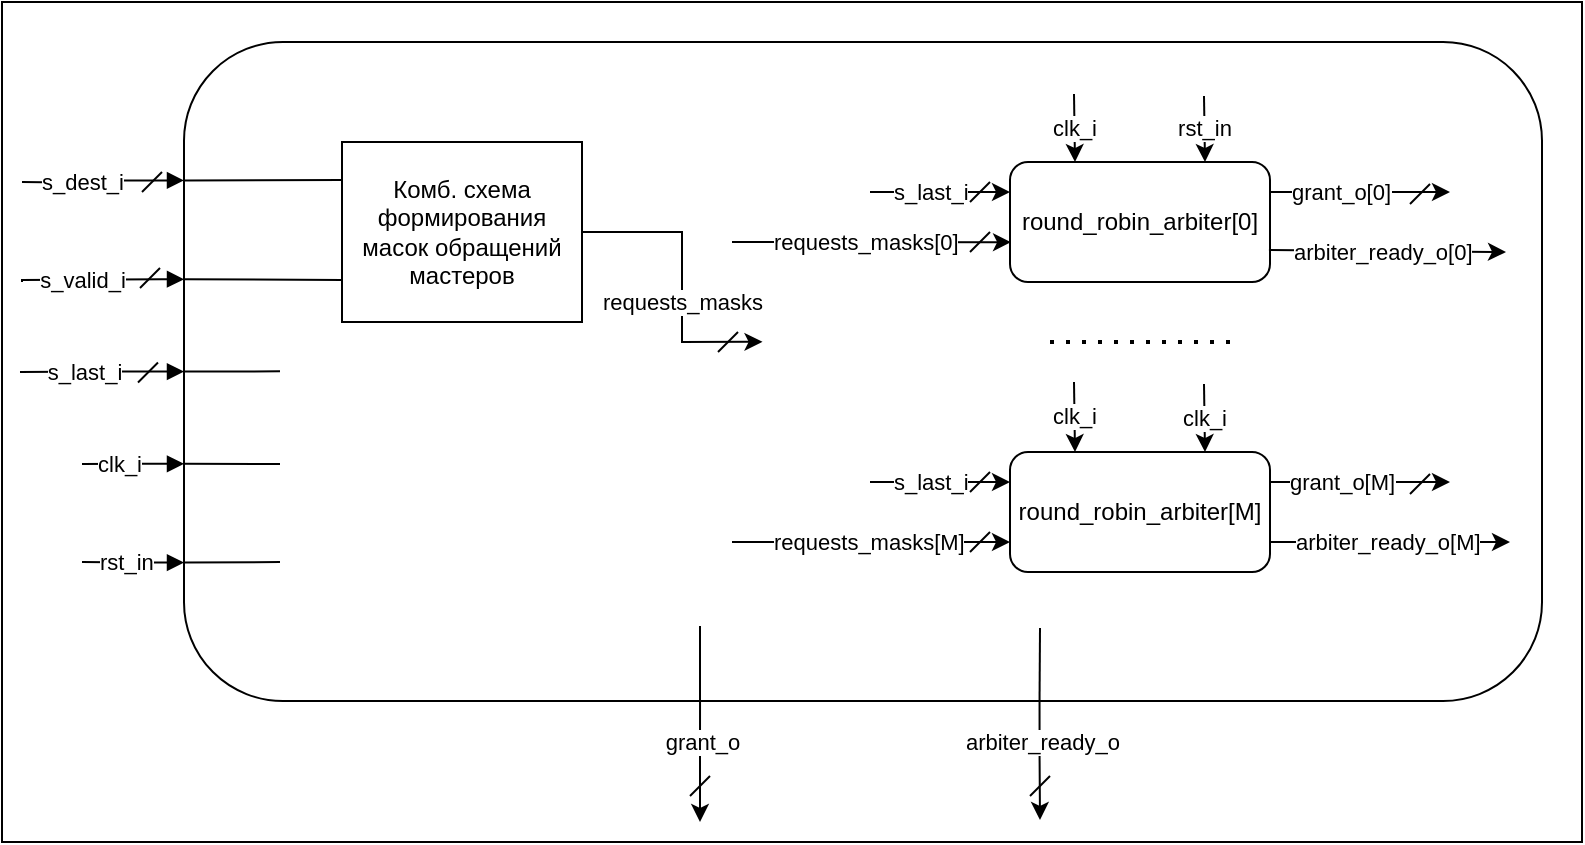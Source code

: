 <mxfile version="24.2.5" type="device">
  <diagram name="Страница — 1" id="R-_pO3hd1xRywgZBRAXJ">
    <mxGraphModel dx="1586" dy="879" grid="1" gridSize="10" guides="1" tooltips="1" connect="1" arrows="1" fold="1" page="1" pageScale="1" pageWidth="1169" pageHeight="827" math="0" shadow="0">
      <root>
        <mxCell id="0" />
        <mxCell id="1" parent="0" />
        <mxCell id="ug-LyqNEYezVAdLjTwy0-1" value="" style="rounded=0;whiteSpace=wrap;html=1;" vertex="1" parent="1">
          <mxGeometry x="220" y="30" width="790" height="420" as="geometry" />
        </mxCell>
        <mxCell id="71FFQvNIRMbEX1_aDchm-4" value="clk_i" style="edgeStyle=orthogonalEdgeStyle;rounded=0;orthogonalLoop=1;jettySize=auto;html=1;exitX=0;exitY=0.64;exitDx=0;exitDy=0;exitPerimeter=0;startArrow=block;startFill=1;endArrow=none;endFill=0;align=left;" parent="1" source="71FFQvNIRMbEX1_aDchm-7" edge="1">
          <mxGeometry x="0.755" relative="1" as="geometry">
            <mxPoint x="260" y="261" as="targetPoint" />
            <mxPoint as="offset" />
          </mxGeometry>
        </mxCell>
        <mxCell id="71FFQvNIRMbEX1_aDchm-5" value="arbiter_ready_o" style="edgeStyle=orthogonalEdgeStyle;rounded=0;orthogonalLoop=1;jettySize=auto;html=1;exitX=0.63;exitY=1;exitDx=0;exitDy=0;exitPerimeter=0;" parent="1" source="71FFQvNIRMbEX1_aDchm-7" edge="1">
          <mxGeometry x="-0.319" y="1" relative="1" as="geometry">
            <mxPoint x="739" y="439" as="targetPoint" />
            <mxPoint as="offset" />
          </mxGeometry>
        </mxCell>
        <mxCell id="71FFQvNIRMbEX1_aDchm-6" value="grant_o" style="edgeStyle=orthogonalEdgeStyle;rounded=0;orthogonalLoop=1;jettySize=auto;html=1;exitX=0.38;exitY=1;exitDx=0;exitDy=0;exitPerimeter=0;" parent="1" source="71FFQvNIRMbEX1_aDchm-7" edge="1">
          <mxGeometry x="-0.339" y="1" relative="1" as="geometry">
            <mxPoint x="569" y="440" as="targetPoint" />
            <mxPoint as="offset" />
          </mxGeometry>
        </mxCell>
        <mxCell id="71FFQvNIRMbEX1_aDchm-7" value="" style="rounded=1;whiteSpace=wrap;html=1;points=[[0,0,0,0,0],[0,0.21,0,0,0],[0,0.36,0,0,0],[0,0.5,0,0,0],[0,0.64,0,0,0],[0,0.79,0,0,0],[0,1,0,0,0],[0.25,0,0,0,0],[0.25,1,0,0,0],[0.38,1,0,0,0],[0.5,0,0,0,0],[0.5,1,0,0,0],[0.63,1,0,0,0],[0.75,0,0,0,0],[0.75,1,0,0,0],[1,0,0,0,0],[1,0.25,0,0,0],[1,0.5,0,0,0],[1,0.75,0,0,0],[1,1,0,0,0]];fillColor=none;" parent="1" vertex="1">
          <mxGeometry x="311" y="50" width="679" height="329.5" as="geometry" />
        </mxCell>
        <mxCell id="71FFQvNIRMbEX1_aDchm-8" value="rst_in" style="edgeStyle=orthogonalEdgeStyle;rounded=0;orthogonalLoop=1;jettySize=auto;html=1;exitX=0;exitY=0.79;exitDx=0;exitDy=0;exitPerimeter=0;startArrow=block;startFill=1;endArrow=none;endFill=0;align=left;" parent="1" source="71FFQvNIRMbEX1_aDchm-7" edge="1">
          <mxGeometry x="0.742" relative="1" as="geometry">
            <mxPoint x="260" y="310" as="targetPoint" />
            <mxPoint x="321" y="331.5" as="sourcePoint" />
            <mxPoint as="offset" />
          </mxGeometry>
        </mxCell>
        <mxCell id="71FFQvNIRMbEX1_aDchm-9" value="s_dest_i" style="edgeStyle=orthogonalEdgeStyle;rounded=0;orthogonalLoop=1;jettySize=auto;html=1;startArrow=block;startFill=1;endArrow=none;endFill=0;exitX=0;exitY=0.21;exitDx=0;exitDy=0;exitPerimeter=0;" parent="1" source="71FFQvNIRMbEX1_aDchm-7" edge="1">
          <mxGeometry x="0.259" relative="1" as="geometry">
            <mxPoint x="230" y="120" as="targetPoint" />
            <mxPoint x="310" y="250" as="sourcePoint" />
            <mxPoint as="offset" />
          </mxGeometry>
        </mxCell>
        <mxCell id="71FFQvNIRMbEX1_aDchm-10" value="s_last_i" style="edgeStyle=orthogonalEdgeStyle;rounded=0;orthogonalLoop=1;jettySize=auto;html=1;startArrow=block;startFill=1;endArrow=none;endFill=0;exitX=0;exitY=0.5;exitDx=0;exitDy=0;exitPerimeter=0;" parent="1" source="71FFQvNIRMbEX1_aDchm-7" edge="1">
          <mxGeometry x="0.229" relative="1" as="geometry">
            <mxPoint x="229" y="215" as="targetPoint" />
            <mxPoint x="300" y="270" as="sourcePoint" />
            <mxPoint as="offset" />
          </mxGeometry>
        </mxCell>
        <mxCell id="71FFQvNIRMbEX1_aDchm-11" value="s_valid_i" style="edgeStyle=orthogonalEdgeStyle;rounded=0;orthogonalLoop=1;jettySize=auto;html=1;startArrow=block;startFill=1;endArrow=none;endFill=0;exitX=0;exitY=0.36;exitDx=0;exitDy=0;exitPerimeter=0;" parent="1" source="71FFQvNIRMbEX1_aDchm-7" edge="1">
          <mxGeometry x="0.255" relative="1" as="geometry">
            <mxPoint x="230" y="170" as="targetPoint" />
            <mxPoint x="270" y="190" as="sourcePoint" />
            <mxPoint as="offset" />
            <Array as="points">
              <mxPoint x="300" y="169" />
              <mxPoint x="230" y="169" />
            </Array>
          </mxGeometry>
        </mxCell>
        <mxCell id="71FFQvNIRMbEX1_aDchm-12" value="" style="endArrow=none;html=1;rounded=0;" parent="1" edge="1">
          <mxGeometry width="50" height="50" relative="1" as="geometry">
            <mxPoint x="289" y="173" as="sourcePoint" />
            <mxPoint x="299" y="163" as="targetPoint" />
          </mxGeometry>
        </mxCell>
        <mxCell id="71FFQvNIRMbEX1_aDchm-13" value="" style="endArrow=none;html=1;rounded=0;" parent="1" edge="1">
          <mxGeometry width="50" height="50" relative="1" as="geometry">
            <mxPoint x="288" y="220.25" as="sourcePoint" />
            <mxPoint x="298" y="210.25" as="targetPoint" />
          </mxGeometry>
        </mxCell>
        <mxCell id="71FFQvNIRMbEX1_aDchm-14" value="" style="endArrow=none;html=1;rounded=0;" parent="1" edge="1">
          <mxGeometry width="50" height="50" relative="1" as="geometry">
            <mxPoint x="290" y="125" as="sourcePoint" />
            <mxPoint x="300" y="115" as="targetPoint" />
          </mxGeometry>
        </mxCell>
        <mxCell id="71FFQvNIRMbEX1_aDchm-15" value="" style="endArrow=none;html=1;rounded=0;" parent="1" edge="1">
          <mxGeometry width="50" height="50" relative="1" as="geometry">
            <mxPoint x="734" y="427" as="sourcePoint" />
            <mxPoint x="744" y="417" as="targetPoint" />
          </mxGeometry>
        </mxCell>
        <mxCell id="71FFQvNIRMbEX1_aDchm-16" value="" style="endArrow=none;html=1;rounded=0;" parent="1" edge="1">
          <mxGeometry width="50" height="50" relative="1" as="geometry">
            <mxPoint x="564" y="427" as="sourcePoint" />
            <mxPoint x="574" y="417" as="targetPoint" />
          </mxGeometry>
        </mxCell>
        <mxCell id="71FFQvNIRMbEX1_aDchm-46" value="" style="endArrow=none;html=1;rounded=0;exitX=0;exitY=0.5;exitDx=0;exitDy=0;exitPerimeter=0;" parent="1" source="71FFQvNIRMbEX1_aDchm-7" edge="1">
          <mxGeometry width="50" height="50" relative="1" as="geometry">
            <mxPoint x="311" y="214.67" as="sourcePoint" />
            <mxPoint x="359" y="214.67" as="targetPoint" />
          </mxGeometry>
        </mxCell>
        <mxCell id="71FFQvNIRMbEX1_aDchm-47" value="" style="endArrow=none;html=1;rounded=0;exitX=0;exitY=0.64;exitDx=0;exitDy=0;exitPerimeter=0;" parent="1" source="71FFQvNIRMbEX1_aDchm-7" edge="1">
          <mxGeometry width="50" height="50" relative="1" as="geometry">
            <mxPoint x="311" y="260" as="sourcePoint" />
            <mxPoint x="359" y="261" as="targetPoint" />
          </mxGeometry>
        </mxCell>
        <mxCell id="71FFQvNIRMbEX1_aDchm-48" value="" style="endArrow=none;html=1;rounded=0;exitX=0;exitY=0.79;exitDx=0;exitDy=0;exitPerimeter=0;" parent="1" source="71FFQvNIRMbEX1_aDchm-7" edge="1">
          <mxGeometry width="50" height="50" relative="1" as="geometry">
            <mxPoint x="311" y="310" as="sourcePoint" />
            <mxPoint x="359" y="310" as="targetPoint" />
          </mxGeometry>
        </mxCell>
        <mxCell id="71FFQvNIRMbEX1_aDchm-49" value="" style="endArrow=none;html=1;rounded=0;exitX=0.38;exitY=1;exitDx=0;exitDy=0;exitPerimeter=0;" parent="1" source="71FFQvNIRMbEX1_aDchm-7" edge="1">
          <mxGeometry width="50" height="50" relative="1" as="geometry">
            <mxPoint x="608" y="330.69" as="sourcePoint" />
            <mxPoint x="569" y="342" as="targetPoint" />
          </mxGeometry>
        </mxCell>
        <mxCell id="71FFQvNIRMbEX1_aDchm-50" value="" style="endArrow=none;html=1;rounded=0;exitX=0.63;exitY=1;exitDx=0;exitDy=0;exitPerimeter=0;" parent="1" source="71FFQvNIRMbEX1_aDchm-7" edge="1">
          <mxGeometry width="50" height="50" relative="1" as="geometry">
            <mxPoint x="739" y="380" as="sourcePoint" />
            <mxPoint x="739" y="343" as="targetPoint" />
          </mxGeometry>
        </mxCell>
        <mxCell id="71FFQvNIRMbEX1_aDchm-51" value="Комб. схема формирования масок обращений мастеров" style="rounded=0;whiteSpace=wrap;html=1;" parent="1" vertex="1">
          <mxGeometry x="390" y="100" width="120" height="90" as="geometry" />
        </mxCell>
        <mxCell id="71FFQvNIRMbEX1_aDchm-53" value="" style="endArrow=none;html=1;rounded=0;exitX=0;exitY=0.21;exitDx=0;exitDy=0;exitPerimeter=0;" parent="1" source="71FFQvNIRMbEX1_aDchm-7" edge="1">
          <mxGeometry width="50" height="50" relative="1" as="geometry">
            <mxPoint x="410" y="170" as="sourcePoint" />
            <mxPoint x="390" y="119" as="targetPoint" />
          </mxGeometry>
        </mxCell>
        <mxCell id="71FFQvNIRMbEX1_aDchm-54" value="" style="endArrow=none;html=1;rounded=0;exitX=0;exitY=0.36;exitDx=0;exitDy=0;exitPerimeter=0;" parent="1" source="71FFQvNIRMbEX1_aDchm-7" edge="1">
          <mxGeometry width="50" height="50" relative="1" as="geometry">
            <mxPoint x="330" y="180" as="sourcePoint" />
            <mxPoint x="390" y="169" as="targetPoint" />
          </mxGeometry>
        </mxCell>
        <mxCell id="71FFQvNIRMbEX1_aDchm-62" value="round_robin_arbiter[0]" style="rounded=1;whiteSpace=wrap;html=1;" parent="1" vertex="1">
          <mxGeometry x="724" y="110" width="130" height="60" as="geometry" />
        </mxCell>
        <mxCell id="71FFQvNIRMbEX1_aDchm-63" value="round_robin_arbiter[M]" style="rounded=1;whiteSpace=wrap;html=1;" parent="1" vertex="1">
          <mxGeometry x="724" y="255" width="130" height="60" as="geometry" />
        </mxCell>
        <mxCell id="71FFQvNIRMbEX1_aDchm-67" value="grant_o[0]" style="endArrow=classic;html=1;rounded=0;exitX=1;exitY=0.25;exitDx=0;exitDy=0;align=left;" parent="1" source="71FFQvNIRMbEX1_aDchm-62" edge="1">
          <mxGeometry x="-0.815" width="50" height="50" relative="1" as="geometry">
            <mxPoint x="844" y="185" as="sourcePoint" />
            <mxPoint x="944" y="125" as="targetPoint" />
            <Array as="points">
              <mxPoint x="944" y="125" />
            </Array>
            <mxPoint as="offset" />
          </mxGeometry>
        </mxCell>
        <mxCell id="71FFQvNIRMbEX1_aDchm-68" value="arbiter_ready_o[0]" style="endArrow=classic;html=1;rounded=0;exitX=0.996;exitY=0.733;exitDx=0;exitDy=0;exitPerimeter=0;align=left;" parent="1" source="71FFQvNIRMbEX1_aDchm-62" edge="1">
          <mxGeometry x="-0.824" y="-1" width="50" height="50" relative="1" as="geometry">
            <mxPoint x="864" y="135" as="sourcePoint" />
            <mxPoint x="972" y="155" as="targetPoint" />
            <Array as="points" />
            <mxPoint as="offset" />
          </mxGeometry>
        </mxCell>
        <mxCell id="71FFQvNIRMbEX1_aDchm-70" value="" style="endArrow=none;dashed=1;html=1;dashPattern=1 3;strokeWidth=2;rounded=0;" parent="1" edge="1">
          <mxGeometry width="50" height="50" relative="1" as="geometry">
            <mxPoint x="744" y="200" as="sourcePoint" />
            <mxPoint x="834" y="200" as="targetPoint" />
          </mxGeometry>
        </mxCell>
        <mxCell id="71FFQvNIRMbEX1_aDchm-71" value="grant_o[M]" style="endArrow=classic;html=1;rounded=0;exitX=1;exitY=0.25;exitDx=0;exitDy=0;align=left;" parent="1" source="71FFQvNIRMbEX1_aDchm-63" edge="1">
          <mxGeometry x="-0.817" width="50" height="50" relative="1" as="geometry">
            <mxPoint x="855" y="270" as="sourcePoint" />
            <mxPoint x="944" y="270" as="targetPoint" />
            <mxPoint as="offset" />
          </mxGeometry>
        </mxCell>
        <mxCell id="71FFQvNIRMbEX1_aDchm-72" value="arbiter_ready_o[M]" style="endArrow=classic;html=1;rounded=0;exitX=1;exitY=0.75;exitDx=0;exitDy=0;align=left;" parent="1" source="71FFQvNIRMbEX1_aDchm-63" edge="1">
          <mxGeometry x="-0.817" width="50" height="50" relative="1" as="geometry">
            <mxPoint x="854" y="299" as="sourcePoint" />
            <mxPoint x="974" y="300" as="targetPoint" />
            <mxPoint as="offset" />
            <Array as="points">
              <mxPoint x="964" y="300" />
            </Array>
          </mxGeometry>
        </mxCell>
        <mxCell id="QlDmspY_50V5dmf19h5O-2" value="" style="endArrow=none;html=1;rounded=0;" parent="1" edge="1">
          <mxGeometry width="50" height="50" relative="1" as="geometry">
            <mxPoint x="924" y="276" as="sourcePoint" />
            <mxPoint x="934" y="266" as="targetPoint" />
          </mxGeometry>
        </mxCell>
        <mxCell id="QlDmspY_50V5dmf19h5O-3" value="" style="endArrow=none;html=1;rounded=0;" parent="1" edge="1">
          <mxGeometry width="50" height="50" relative="1" as="geometry">
            <mxPoint x="924" y="131" as="sourcePoint" />
            <mxPoint x="934" y="121" as="targetPoint" />
          </mxGeometry>
        </mxCell>
        <mxCell id="QlDmspY_50V5dmf19h5O-5" value="requests_masks" style="endArrow=classic;html=1;rounded=0;exitX=1;exitY=0.5;exitDx=0;exitDy=0;entryX=0.426;entryY=0.455;entryDx=0;entryDy=0;entryPerimeter=0;" parent="1" source="71FFQvNIRMbEX1_aDchm-51" target="71FFQvNIRMbEX1_aDchm-7" edge="1">
          <mxGeometry x="0.17" width="50" height="50" relative="1" as="geometry">
            <mxPoint x="530" y="165" as="sourcePoint" />
            <mxPoint x="580" y="115" as="targetPoint" />
            <Array as="points">
              <mxPoint x="560" y="145" />
              <mxPoint x="560" y="180" />
              <mxPoint x="560" y="200" />
            </Array>
            <mxPoint as="offset" />
          </mxGeometry>
        </mxCell>
        <mxCell id="QlDmspY_50V5dmf19h5O-6" value="" style="endArrow=none;html=1;rounded=0;" parent="1" edge="1">
          <mxGeometry width="50" height="50" relative="1" as="geometry">
            <mxPoint x="578" y="205" as="sourcePoint" />
            <mxPoint x="588" y="195" as="targetPoint" />
          </mxGeometry>
        </mxCell>
        <mxCell id="QlDmspY_50V5dmf19h5O-8" value="s_last_i" style="endArrow=classic;html=1;rounded=0;entryX=0;entryY=0.25;entryDx=0;entryDy=0;align=left;" parent="1" target="71FFQvNIRMbEX1_aDchm-62" edge="1">
          <mxGeometry x="-0.714" width="50" height="50" relative="1" as="geometry">
            <mxPoint x="654" y="125" as="sourcePoint" />
            <mxPoint x="724" y="165" as="targetPoint" />
            <mxPoint as="offset" />
          </mxGeometry>
        </mxCell>
        <mxCell id="QlDmspY_50V5dmf19h5O-9" value="" style="endArrow=none;html=1;rounded=0;" parent="1" edge="1">
          <mxGeometry width="50" height="50" relative="1" as="geometry">
            <mxPoint x="704" y="130" as="sourcePoint" />
            <mxPoint x="714" y="120" as="targetPoint" />
          </mxGeometry>
        </mxCell>
        <mxCell id="QlDmspY_50V5dmf19h5O-10" value="s_last_i" style="endArrow=classic;html=1;rounded=0;entryX=0;entryY=0.25;entryDx=0;entryDy=0;align=left;" parent="1" target="71FFQvNIRMbEX1_aDchm-63" edge="1">
          <mxGeometry x="-0.714" width="50" height="50" relative="1" as="geometry">
            <mxPoint x="654" y="270" as="sourcePoint" />
            <mxPoint x="724" y="270" as="targetPoint" />
            <mxPoint as="offset" />
          </mxGeometry>
        </mxCell>
        <mxCell id="QlDmspY_50V5dmf19h5O-11" value="" style="endArrow=none;html=1;rounded=0;" parent="1" edge="1">
          <mxGeometry width="50" height="50" relative="1" as="geometry">
            <mxPoint x="704" y="275" as="sourcePoint" />
            <mxPoint x="714" y="265" as="targetPoint" />
          </mxGeometry>
        </mxCell>
        <mxCell id="QlDmspY_50V5dmf19h5O-12" value="requests_masks[M]" style="endArrow=classic;html=1;rounded=0;entryX=0;entryY=0.75;entryDx=0;entryDy=0;align=left;" parent="1" target="71FFQvNIRMbEX1_aDchm-63" edge="1">
          <mxGeometry x="-0.727" width="50" height="50" relative="1" as="geometry">
            <mxPoint x="585" y="300" as="sourcePoint" />
            <mxPoint x="754" y="215" as="targetPoint" />
            <mxPoint as="offset" />
          </mxGeometry>
        </mxCell>
        <mxCell id="QlDmspY_50V5dmf19h5O-15" value="" style="endArrow=none;html=1;rounded=0;" parent="1" edge="1">
          <mxGeometry width="50" height="50" relative="1" as="geometry">
            <mxPoint x="704" y="305" as="sourcePoint" />
            <mxPoint x="714" y="295" as="targetPoint" />
          </mxGeometry>
        </mxCell>
        <mxCell id="QlDmspY_50V5dmf19h5O-17" value="requests_masks[0]" style="endArrow=classic;html=1;rounded=0;entryX=0.004;entryY=0.668;entryDx=0;entryDy=0;align=left;entryPerimeter=0;" parent="1" target="71FFQvNIRMbEX1_aDchm-62" edge="1">
          <mxGeometry x="-0.727" width="50" height="50" relative="1" as="geometry">
            <mxPoint x="585" y="150" as="sourcePoint" />
            <mxPoint x="724" y="150" as="targetPoint" />
            <mxPoint as="offset" />
          </mxGeometry>
        </mxCell>
        <mxCell id="QlDmspY_50V5dmf19h5O-18" value="" style="endArrow=none;html=1;rounded=0;" parent="1" edge="1">
          <mxGeometry width="50" height="50" relative="1" as="geometry">
            <mxPoint x="704" y="155" as="sourcePoint" />
            <mxPoint x="714" y="145" as="targetPoint" />
          </mxGeometry>
        </mxCell>
        <mxCell id="QlDmspY_50V5dmf19h5O-20" value="clk_i" style="endArrow=classic;html=1;rounded=0;entryX=0.25;entryY=0;entryDx=0;entryDy=0;" parent="1" target="71FFQvNIRMbEX1_aDchm-62" edge="1">
          <mxGeometry width="50" height="50" relative="1" as="geometry">
            <mxPoint x="756" y="76" as="sourcePoint" />
            <mxPoint x="780" y="60" as="targetPoint" />
          </mxGeometry>
        </mxCell>
        <mxCell id="QlDmspY_50V5dmf19h5O-21" value="rst_in" style="endArrow=classic;html=1;rounded=0;entryX=0.75;entryY=0;entryDx=0;entryDy=0;" parent="1" target="71FFQvNIRMbEX1_aDchm-62" edge="1">
          <mxGeometry width="50" height="50" relative="1" as="geometry">
            <mxPoint x="821" y="77" as="sourcePoint" />
            <mxPoint x="890" y="120" as="targetPoint" />
          </mxGeometry>
        </mxCell>
        <mxCell id="QlDmspY_50V5dmf19h5O-22" value="clk_i" style="endArrow=classic;html=1;rounded=0;entryX=0.25;entryY=0;entryDx=0;entryDy=0;" parent="1" target="71FFQvNIRMbEX1_aDchm-63" edge="1">
          <mxGeometry width="50" height="50" relative="1" as="geometry">
            <mxPoint x="756" y="220" as="sourcePoint" />
            <mxPoint x="756" y="255" as="targetPoint" />
          </mxGeometry>
        </mxCell>
        <mxCell id="QlDmspY_50V5dmf19h5O-23" value="clk_i" style="endArrow=classic;html=1;rounded=0;entryX=0.75;entryY=0;entryDx=0;entryDy=0;" parent="1" target="71FFQvNIRMbEX1_aDchm-63" edge="1">
          <mxGeometry width="50" height="50" relative="1" as="geometry">
            <mxPoint x="821" y="221" as="sourcePoint" />
            <mxPoint x="821" y="255" as="targetPoint" />
          </mxGeometry>
        </mxCell>
      </root>
    </mxGraphModel>
  </diagram>
</mxfile>
